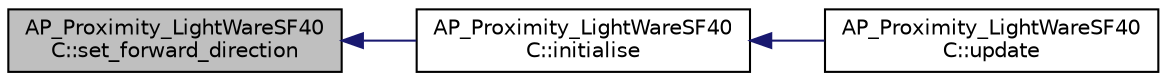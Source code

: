 digraph "AP_Proximity_LightWareSF40C::set_forward_direction"
{
 // INTERACTIVE_SVG=YES
  edge [fontname="Helvetica",fontsize="10",labelfontname="Helvetica",labelfontsize="10"];
  node [fontname="Helvetica",fontsize="10",shape=record];
  rankdir="LR";
  Node1 [label="AP_Proximity_LightWareSF40\lC::set_forward_direction",height=0.2,width=0.4,color="black", fillcolor="grey75", style="filled", fontcolor="black"];
  Node1 -> Node2 [dir="back",color="midnightblue",fontsize="10",style="solid",fontname="Helvetica"];
  Node2 [label="AP_Proximity_LightWareSF40\lC::initialise",height=0.2,width=0.4,color="black", fillcolor="white", style="filled",URL="$classAP__Proximity__LightWareSF40C.html#ad1302483409899abe3a4812e7b81bf8c"];
  Node2 -> Node3 [dir="back",color="midnightblue",fontsize="10",style="solid",fontname="Helvetica"];
  Node3 [label="AP_Proximity_LightWareSF40\lC::update",height=0.2,width=0.4,color="black", fillcolor="white", style="filled",URL="$classAP__Proximity__LightWareSF40C.html#a18aa0409570b7f8158df3a5acff152fa"];
}
